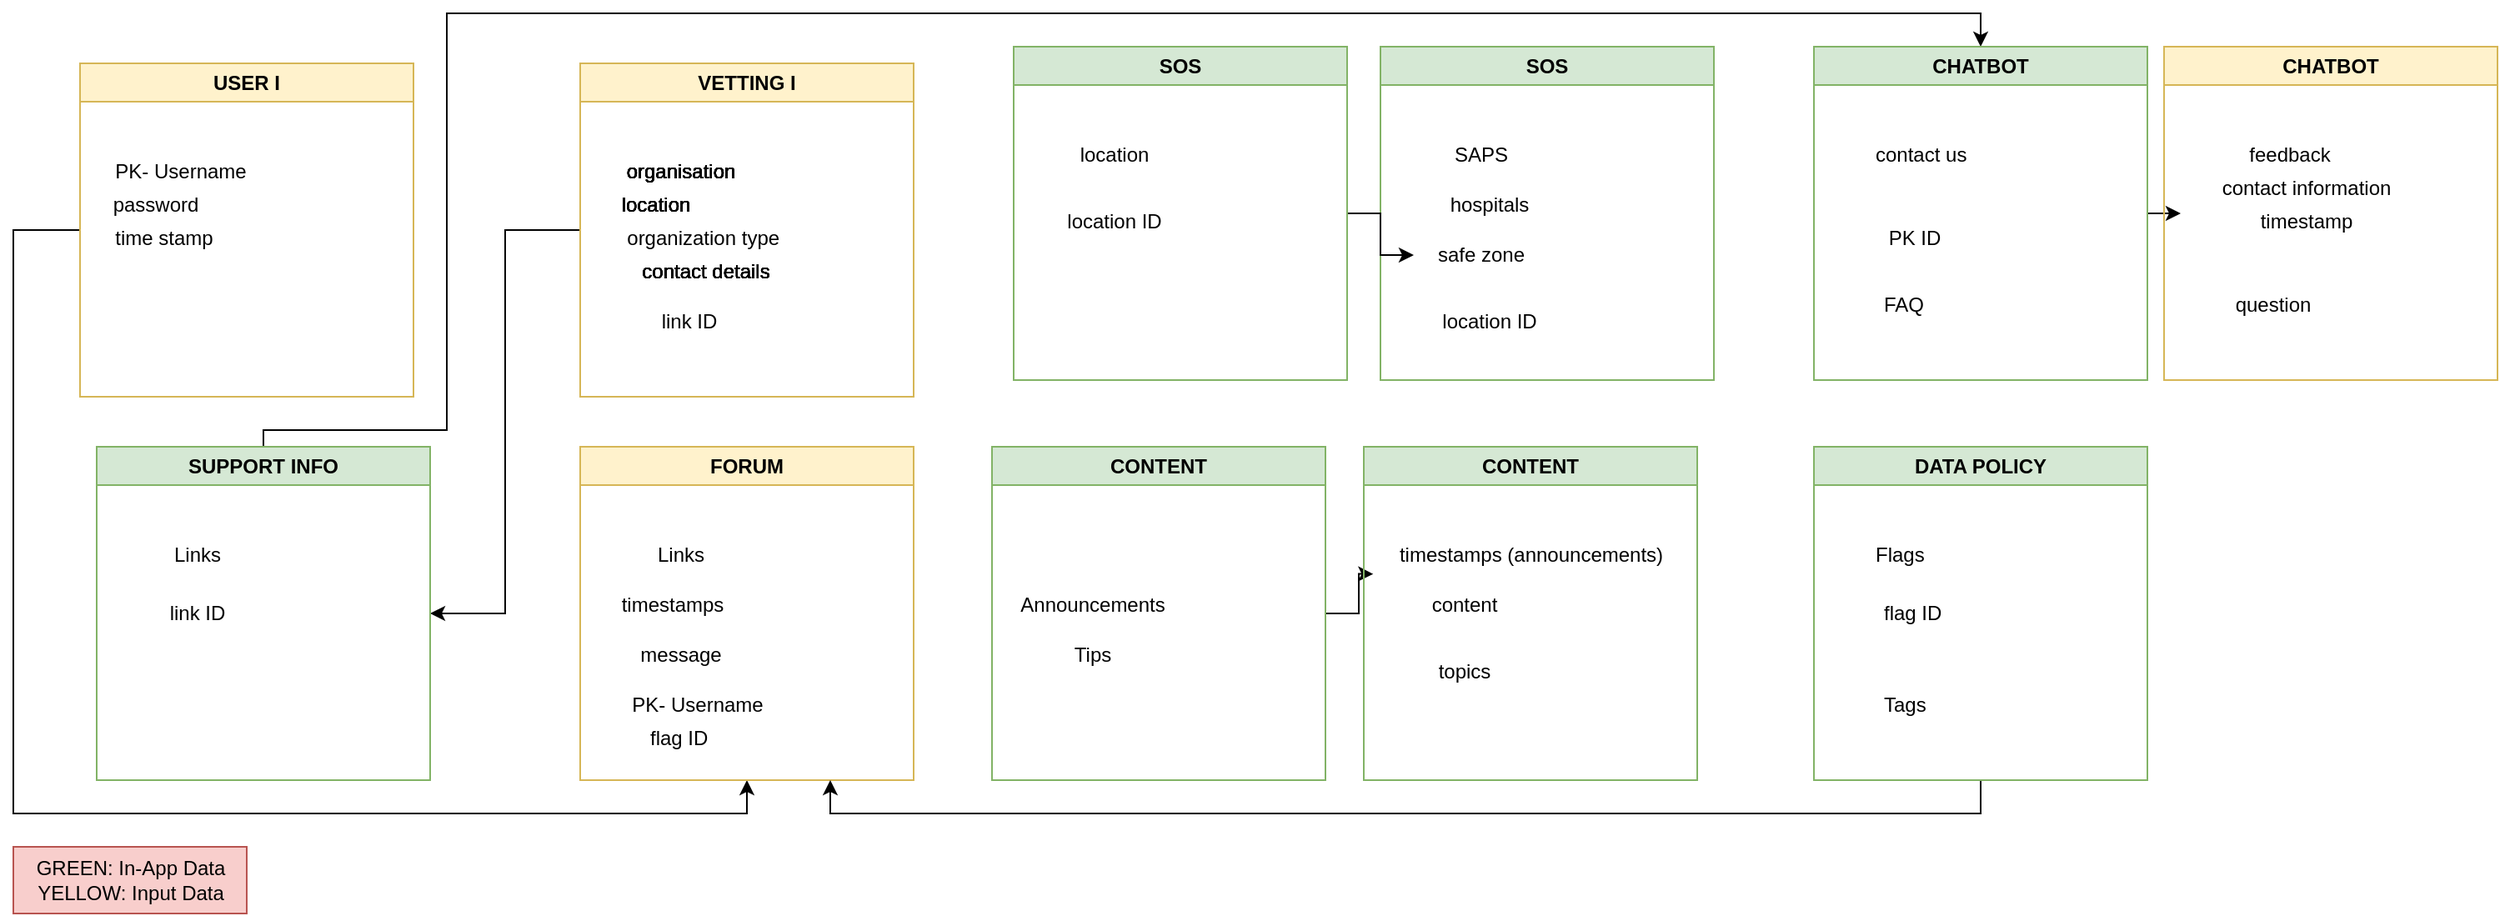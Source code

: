 <mxfile version="20.8.16" type="github">
  <diagram id="C5RBs43oDa-KdzZeNtuy" name="Page-1">
    <mxGraphModel dx="1661" dy="677" grid="1" gridSize="10" guides="1" tooltips="1" connect="1" arrows="1" fold="1" page="1" pageScale="1" pageWidth="827" pageHeight="1169" math="0" shadow="0">
      <root>
        <mxCell id="WIyWlLk6GJQsqaUBKTNV-0" />
        <mxCell id="WIyWlLk6GJQsqaUBKTNV-1" parent="WIyWlLk6GJQsqaUBKTNV-0" />
        <mxCell id="6yo70VMg6lP2LdjrL4yp-57" style="edgeStyle=orthogonalEdgeStyle;rounded=0;orthogonalLoop=1;jettySize=auto;html=1;entryX=0.5;entryY=1;entryDx=0;entryDy=0;" parent="WIyWlLk6GJQsqaUBKTNV-1" source="6yo70VMg6lP2LdjrL4yp-1" target="6yo70VMg6lP2LdjrL4yp-25" edge="1">
          <mxGeometry relative="1" as="geometry">
            <Array as="points">
              <mxPoint x="40" y="180" />
              <mxPoint x="40" y="530" />
              <mxPoint x="480" y="530" />
            </Array>
          </mxGeometry>
        </mxCell>
        <mxCell id="6yo70VMg6lP2LdjrL4yp-1" value="USER I" style="swimlane;whiteSpace=wrap;html=1;fillColor=#fff2cc;strokeColor=#d6b656;" parent="WIyWlLk6GJQsqaUBKTNV-1" vertex="1">
          <mxGeometry x="80" y="80" width="200" height="200" as="geometry" />
        </mxCell>
        <mxCell id="6yo70VMg6lP2LdjrL4yp-2" value="PK- Username" style="text;html=1;align=center;verticalAlign=middle;resizable=0;points=[];autosize=1;strokeColor=none;fillColor=none;" parent="6yo70VMg6lP2LdjrL4yp-1" vertex="1">
          <mxGeometry x="10" y="50" width="100" height="30" as="geometry" />
        </mxCell>
        <mxCell id="6yo70VMg6lP2LdjrL4yp-3" value="time stamp" style="text;html=1;align=center;verticalAlign=middle;resizable=0;points=[];autosize=1;strokeColor=none;fillColor=none;" parent="6yo70VMg6lP2LdjrL4yp-1" vertex="1">
          <mxGeometry x="10" y="90" width="80" height="30" as="geometry" />
        </mxCell>
        <mxCell id="6yo70VMg6lP2LdjrL4yp-4" value="password" style="text;html=1;align=center;verticalAlign=middle;resizable=0;points=[];autosize=1;strokeColor=none;fillColor=none;" parent="6yo70VMg6lP2LdjrL4yp-1" vertex="1">
          <mxGeometry x="10" y="70" width="70" height="30" as="geometry" />
        </mxCell>
        <mxCell id="6yo70VMg6lP2LdjrL4yp-72" style="edgeStyle=orthogonalEdgeStyle;rounded=0;orthogonalLoop=1;jettySize=auto;html=1;entryX=1;entryY=0.5;entryDx=0;entryDy=0;" parent="WIyWlLk6GJQsqaUBKTNV-1" source="6yo70VMg6lP2LdjrL4yp-5" target="6yo70VMg6lP2LdjrL4yp-20" edge="1">
          <mxGeometry relative="1" as="geometry" />
        </mxCell>
        <mxCell id="6yo70VMg6lP2LdjrL4yp-5" value="VETTING I" style="swimlane;whiteSpace=wrap;html=1;fillColor=#fff2cc;strokeColor=#d6b656;" parent="WIyWlLk6GJQsqaUBKTNV-1" vertex="1">
          <mxGeometry x="380" y="80" width="200" height="200" as="geometry" />
        </mxCell>
        <mxCell id="6yo70VMg6lP2LdjrL4yp-6" value="organisation" style="text;html=1;align=center;verticalAlign=middle;resizable=0;points=[];autosize=1;strokeColor=none;fillColor=none;" parent="6yo70VMg6lP2LdjrL4yp-5" vertex="1">
          <mxGeometry x="15" y="50" width="90" height="30" as="geometry" />
        </mxCell>
        <mxCell id="6yo70VMg6lP2LdjrL4yp-7" value="organization type&amp;nbsp;" style="text;html=1;align=center;verticalAlign=middle;resizable=0;points=[];autosize=1;strokeColor=none;fillColor=none;" parent="6yo70VMg6lP2LdjrL4yp-5" vertex="1">
          <mxGeometry x="15" y="90" width="120" height="30" as="geometry" />
        </mxCell>
        <mxCell id="6yo70VMg6lP2LdjrL4yp-8" value="location" style="text;html=1;align=center;verticalAlign=middle;resizable=0;points=[];autosize=1;strokeColor=none;fillColor=none;" parent="6yo70VMg6lP2LdjrL4yp-5" vertex="1">
          <mxGeometry x="15" y="70" width="60" height="30" as="geometry" />
        </mxCell>
        <mxCell id="6yo70VMg6lP2LdjrL4yp-9" value="contact details" style="text;html=1;align=center;verticalAlign=middle;resizable=0;points=[];autosize=1;strokeColor=none;fillColor=none;" parent="6yo70VMg6lP2LdjrL4yp-5" vertex="1">
          <mxGeometry x="25" y="110" width="100" height="30" as="geometry" />
        </mxCell>
        <mxCell id="6yo70VMg6lP2LdjrL4yp-58" value="link ID" style="text;html=1;align=center;verticalAlign=middle;resizable=0;points=[];autosize=1;strokeColor=none;fillColor=none;" parent="6yo70VMg6lP2LdjrL4yp-5" vertex="1">
          <mxGeometry x="35" y="140" width="60" height="30" as="geometry" />
        </mxCell>
        <mxCell id="yurnyccXjnJKwhIjf-WH-0" value="organisation" style="text;html=1;align=center;verticalAlign=middle;resizable=0;points=[];autosize=1;strokeColor=none;fillColor=none;" vertex="1" parent="6yo70VMg6lP2LdjrL4yp-5">
          <mxGeometry x="15" y="50" width="90" height="30" as="geometry" />
        </mxCell>
        <mxCell id="yurnyccXjnJKwhIjf-WH-1" value="contact details" style="text;html=1;align=center;verticalAlign=middle;resizable=0;points=[];autosize=1;strokeColor=none;fillColor=none;" vertex="1" parent="6yo70VMg6lP2LdjrL4yp-5">
          <mxGeometry x="25" y="110" width="100" height="30" as="geometry" />
        </mxCell>
        <mxCell id="yurnyccXjnJKwhIjf-WH-2" value="organisation" style="text;html=1;align=center;verticalAlign=middle;resizable=0;points=[];autosize=1;strokeColor=none;fillColor=none;" vertex="1" parent="6yo70VMg6lP2LdjrL4yp-5">
          <mxGeometry x="15" y="50" width="90" height="30" as="geometry" />
        </mxCell>
        <mxCell id="yurnyccXjnJKwhIjf-WH-3" value="contact details" style="text;html=1;align=center;verticalAlign=middle;resizable=0;points=[];autosize=1;strokeColor=none;fillColor=none;" vertex="1" parent="6yo70VMg6lP2LdjrL4yp-5">
          <mxGeometry x="25" y="110" width="100" height="30" as="geometry" />
        </mxCell>
        <mxCell id="yurnyccXjnJKwhIjf-WH-4" value="location" style="text;html=1;align=center;verticalAlign=middle;resizable=0;points=[];autosize=1;strokeColor=none;fillColor=none;" vertex="1" parent="6yo70VMg6lP2LdjrL4yp-5">
          <mxGeometry x="15" y="70" width="60" height="30" as="geometry" />
        </mxCell>
        <mxCell id="yurnyccXjnJKwhIjf-WH-5" value="organisation" style="text;html=1;align=center;verticalAlign=middle;resizable=0;points=[];autosize=1;strokeColor=none;fillColor=none;" vertex="1" parent="6yo70VMg6lP2LdjrL4yp-5">
          <mxGeometry x="15" y="50" width="90" height="30" as="geometry" />
        </mxCell>
        <mxCell id="yurnyccXjnJKwhIjf-WH-6" value="contact details" style="text;html=1;align=center;verticalAlign=middle;resizable=0;points=[];autosize=1;strokeColor=none;fillColor=none;" vertex="1" parent="6yo70VMg6lP2LdjrL4yp-5">
          <mxGeometry x="25" y="110" width="100" height="30" as="geometry" />
        </mxCell>
        <mxCell id="yurnyccXjnJKwhIjf-WH-7" value="location" style="text;html=1;align=center;verticalAlign=middle;resizable=0;points=[];autosize=1;strokeColor=none;fillColor=none;" vertex="1" parent="6yo70VMg6lP2LdjrL4yp-5">
          <mxGeometry x="15" y="70" width="60" height="30" as="geometry" />
        </mxCell>
        <mxCell id="yurnyccXjnJKwhIjf-WH-8" value="organisation" style="text;html=1;align=center;verticalAlign=middle;resizable=0;points=[];autosize=1;strokeColor=none;fillColor=none;" vertex="1" parent="6yo70VMg6lP2LdjrL4yp-5">
          <mxGeometry x="15" y="50" width="90" height="30" as="geometry" />
        </mxCell>
        <mxCell id="yurnyccXjnJKwhIjf-WH-9" value="contact details" style="text;html=1;align=center;verticalAlign=middle;resizable=0;points=[];autosize=1;strokeColor=none;fillColor=none;" vertex="1" parent="6yo70VMg6lP2LdjrL4yp-5">
          <mxGeometry x="25" y="110" width="100" height="30" as="geometry" />
        </mxCell>
        <mxCell id="yurnyccXjnJKwhIjf-WH-10" value="location" style="text;html=1;align=center;verticalAlign=middle;resizable=0;points=[];autosize=1;strokeColor=none;fillColor=none;" vertex="1" parent="6yo70VMg6lP2LdjrL4yp-5">
          <mxGeometry x="15" y="70" width="60" height="30" as="geometry" />
        </mxCell>
        <mxCell id="yurnyccXjnJKwhIjf-WH-11" value="organisation" style="text;html=1;align=center;verticalAlign=middle;resizable=0;points=[];autosize=1;strokeColor=none;fillColor=none;" vertex="1" parent="6yo70VMg6lP2LdjrL4yp-5">
          <mxGeometry x="15" y="50" width="90" height="30" as="geometry" />
        </mxCell>
        <mxCell id="yurnyccXjnJKwhIjf-WH-12" value="contact details" style="text;html=1;align=center;verticalAlign=middle;resizable=0;points=[];autosize=1;strokeColor=none;fillColor=none;" vertex="1" parent="6yo70VMg6lP2LdjrL4yp-5">
          <mxGeometry x="25" y="110" width="100" height="30" as="geometry" />
        </mxCell>
        <mxCell id="yurnyccXjnJKwhIjf-WH-13" value="location" style="text;html=1;align=center;verticalAlign=middle;resizable=0;points=[];autosize=1;strokeColor=none;fillColor=none;" vertex="1" parent="6yo70VMg6lP2LdjrL4yp-5">
          <mxGeometry x="15" y="70" width="60" height="30" as="geometry" />
        </mxCell>
        <mxCell id="yurnyccXjnJKwhIjf-WH-14" value="organisation" style="text;html=1;align=center;verticalAlign=middle;resizable=0;points=[];autosize=1;strokeColor=none;fillColor=none;" vertex="1" parent="6yo70VMg6lP2LdjrL4yp-5">
          <mxGeometry x="15" y="50" width="90" height="30" as="geometry" />
        </mxCell>
        <mxCell id="yurnyccXjnJKwhIjf-WH-16" value="location" style="text;html=1;align=center;verticalAlign=middle;resizable=0;points=[];autosize=1;strokeColor=none;fillColor=none;" vertex="1" parent="6yo70VMg6lP2LdjrL4yp-5">
          <mxGeometry x="15" y="70" width="60" height="30" as="geometry" />
        </mxCell>
        <mxCell id="6yo70VMg6lP2LdjrL4yp-10" value="SOS" style="swimlane;whiteSpace=wrap;html=1;fillColor=#d5e8d4;strokeColor=#82b366;" parent="WIyWlLk6GJQsqaUBKTNV-1" vertex="1">
          <mxGeometry x="860" y="70" width="200" height="200" as="geometry" />
        </mxCell>
        <mxCell id="6yo70VMg6lP2LdjrL4yp-11" value="SAPS" style="text;html=1;align=center;verticalAlign=middle;resizable=0;points=[];autosize=1;strokeColor=none;fillColor=none;" parent="6yo70VMg6lP2LdjrL4yp-10" vertex="1">
          <mxGeometry x="30" y="50" width="60" height="30" as="geometry" />
        </mxCell>
        <mxCell id="6yo70VMg6lP2LdjrL4yp-13" value="hospitals" style="text;html=1;align=center;verticalAlign=middle;resizable=0;points=[];autosize=1;strokeColor=none;fillColor=none;" parent="6yo70VMg6lP2LdjrL4yp-10" vertex="1">
          <mxGeometry x="30" y="80" width="70" height="30" as="geometry" />
        </mxCell>
        <mxCell id="6yo70VMg6lP2LdjrL4yp-14" value="safe zone" style="text;html=1;align=center;verticalAlign=middle;resizable=0;points=[];autosize=1;strokeColor=none;fillColor=none;" parent="6yo70VMg6lP2LdjrL4yp-10" vertex="1">
          <mxGeometry x="20" y="110" width="80" height="30" as="geometry" />
        </mxCell>
        <mxCell id="6yo70VMg6lP2LdjrL4yp-62" value="location ID" style="text;html=1;align=center;verticalAlign=middle;resizable=0;points=[];autosize=1;strokeColor=none;fillColor=none;" parent="6yo70VMg6lP2LdjrL4yp-10" vertex="1">
          <mxGeometry x="25" y="150" width="80" height="30" as="geometry" />
        </mxCell>
        <mxCell id="6yo70VMg6lP2LdjrL4yp-63" value="" style="edgeStyle=orthogonalEdgeStyle;rounded=0;orthogonalLoop=1;jettySize=auto;html=1;" parent="WIyWlLk6GJQsqaUBKTNV-1" source="6yo70VMg6lP2LdjrL4yp-15" target="6yo70VMg6lP2LdjrL4yp-14" edge="1">
          <mxGeometry relative="1" as="geometry" />
        </mxCell>
        <mxCell id="6yo70VMg6lP2LdjrL4yp-15" value="SOS" style="swimlane;whiteSpace=wrap;html=1;fillColor=#d5e8d4;strokeColor=#82b366;" parent="WIyWlLk6GJQsqaUBKTNV-1" vertex="1">
          <mxGeometry x="640" y="70" width="200" height="200" as="geometry" />
        </mxCell>
        <mxCell id="6yo70VMg6lP2LdjrL4yp-16" value="location" style="text;html=1;align=center;verticalAlign=middle;resizable=0;points=[];autosize=1;strokeColor=none;fillColor=none;" parent="6yo70VMg6lP2LdjrL4yp-15" vertex="1">
          <mxGeometry x="30" y="50" width="60" height="30" as="geometry" />
        </mxCell>
        <mxCell id="6yo70VMg6lP2LdjrL4yp-61" value="location ID" style="text;html=1;align=center;verticalAlign=middle;resizable=0;points=[];autosize=1;strokeColor=none;fillColor=none;" parent="6yo70VMg6lP2LdjrL4yp-15" vertex="1">
          <mxGeometry x="20" y="90" width="80" height="30" as="geometry" />
        </mxCell>
        <mxCell id="6yo70VMg6lP2LdjrL4yp-55" style="edgeStyle=orthogonalEdgeStyle;rounded=0;orthogonalLoop=1;jettySize=auto;html=1;entryX=0.5;entryY=0;entryDx=0;entryDy=0;" parent="WIyWlLk6GJQsqaUBKTNV-1" source="6yo70VMg6lP2LdjrL4yp-20" target="6yo70VMg6lP2LdjrL4yp-37" edge="1">
          <mxGeometry relative="1" as="geometry">
            <Array as="points">
              <mxPoint x="190" y="300" />
              <mxPoint x="300" y="300" />
              <mxPoint x="300" y="50" />
              <mxPoint x="1220" y="50" />
            </Array>
          </mxGeometry>
        </mxCell>
        <mxCell id="6yo70VMg6lP2LdjrL4yp-20" value="SUPPORT INFO" style="swimlane;whiteSpace=wrap;html=1;fillColor=#d5e8d4;strokeColor=#82b366;" parent="WIyWlLk6GJQsqaUBKTNV-1" vertex="1">
          <mxGeometry x="90" y="310" width="200" height="200" as="geometry" />
        </mxCell>
        <mxCell id="6yo70VMg6lP2LdjrL4yp-21" value="Links" style="text;html=1;align=center;verticalAlign=middle;resizable=0;points=[];autosize=1;strokeColor=none;fillColor=none;" parent="6yo70VMg6lP2LdjrL4yp-20" vertex="1">
          <mxGeometry x="35" y="50" width="50" height="30" as="geometry" />
        </mxCell>
        <mxCell id="6yo70VMg6lP2LdjrL4yp-53" value="link ID" style="text;html=1;align=center;verticalAlign=middle;resizable=0;points=[];autosize=1;strokeColor=none;fillColor=none;" parent="6yo70VMg6lP2LdjrL4yp-20" vertex="1">
          <mxGeometry x="30" y="85" width="60" height="30" as="geometry" />
        </mxCell>
        <mxCell id="6yo70VMg6lP2LdjrL4yp-25" value="FORUM" style="swimlane;whiteSpace=wrap;html=1;fillColor=#fff2cc;strokeColor=#d6b656;" parent="WIyWlLk6GJQsqaUBKTNV-1" vertex="1">
          <mxGeometry x="380" y="310" width="200" height="200" as="geometry" />
        </mxCell>
        <mxCell id="6yo70VMg6lP2LdjrL4yp-26" value="Links" style="text;html=1;align=center;verticalAlign=middle;resizable=0;points=[];autosize=1;strokeColor=none;fillColor=none;" parent="6yo70VMg6lP2LdjrL4yp-25" vertex="1">
          <mxGeometry x="35" y="50" width="50" height="30" as="geometry" />
        </mxCell>
        <mxCell id="6yo70VMg6lP2LdjrL4yp-27" value="timestamps" style="text;html=1;align=center;verticalAlign=middle;resizable=0;points=[];autosize=1;strokeColor=none;fillColor=none;" parent="6yo70VMg6lP2LdjrL4yp-25" vertex="1">
          <mxGeometry x="15" y="80" width="80" height="30" as="geometry" />
        </mxCell>
        <mxCell id="6yo70VMg6lP2LdjrL4yp-28" value="message" style="text;html=1;align=center;verticalAlign=middle;resizable=0;points=[];autosize=1;strokeColor=none;fillColor=none;" parent="6yo70VMg6lP2LdjrL4yp-25" vertex="1">
          <mxGeometry x="25" y="110" width="70" height="30" as="geometry" />
        </mxCell>
        <mxCell id="6yo70VMg6lP2LdjrL4yp-56" value="PK- Username" style="text;html=1;align=center;verticalAlign=middle;resizable=0;points=[];autosize=1;strokeColor=none;fillColor=none;" parent="6yo70VMg6lP2LdjrL4yp-25" vertex="1">
          <mxGeometry x="20" y="140" width="100" height="30" as="geometry" />
        </mxCell>
        <mxCell id="6yo70VMg6lP2LdjrL4yp-68" value="flag ID" style="text;html=1;align=left;verticalAlign=middle;resizable=0;points=[];autosize=1;strokeColor=none;fillColor=none;" parent="6yo70VMg6lP2LdjrL4yp-25" vertex="1">
          <mxGeometry x="40" y="160" width="60" height="30" as="geometry" />
        </mxCell>
        <mxCell id="6yo70VMg6lP2LdjrL4yp-64" style="edgeStyle=orthogonalEdgeStyle;rounded=0;orthogonalLoop=1;jettySize=auto;html=1;entryX=-0.024;entryY=0.878;entryDx=0;entryDy=0;entryPerimeter=0;" parent="WIyWlLk6GJQsqaUBKTNV-1" source="6yo70VMg6lP2LdjrL4yp-29" target="6yo70VMg6lP2LdjrL4yp-34" edge="1">
          <mxGeometry relative="1" as="geometry" />
        </mxCell>
        <mxCell id="6yo70VMg6lP2LdjrL4yp-29" value="CONTENT" style="swimlane;whiteSpace=wrap;html=1;fillColor=#d5e8d4;strokeColor=#82b366;" parent="WIyWlLk6GJQsqaUBKTNV-1" vertex="1">
          <mxGeometry x="627" y="310" width="200" height="200" as="geometry" />
        </mxCell>
        <mxCell id="6yo70VMg6lP2LdjrL4yp-31" value="Announcements" style="text;html=1;align=center;verticalAlign=middle;resizable=0;points=[];autosize=1;strokeColor=none;fillColor=none;" parent="6yo70VMg6lP2LdjrL4yp-29" vertex="1">
          <mxGeometry x="5" y="80" width="110" height="30" as="geometry" />
        </mxCell>
        <mxCell id="6yo70VMg6lP2LdjrL4yp-32" value="Tips" style="text;html=1;align=center;verticalAlign=middle;resizable=0;points=[];autosize=1;strokeColor=none;fillColor=none;" parent="6yo70VMg6lP2LdjrL4yp-29" vertex="1">
          <mxGeometry x="35" y="110" width="50" height="30" as="geometry" />
        </mxCell>
        <mxCell id="6yo70VMg6lP2LdjrL4yp-33" value="CONTENT" style="swimlane;whiteSpace=wrap;html=1;fillColor=#d5e8d4;strokeColor=#82b366;" parent="WIyWlLk6GJQsqaUBKTNV-1" vertex="1">
          <mxGeometry x="850" y="310" width="200" height="200" as="geometry" />
        </mxCell>
        <mxCell id="6yo70VMg6lP2LdjrL4yp-34" value="timestamps (announcements)" style="text;html=1;align=center;verticalAlign=middle;resizable=0;points=[];autosize=1;strokeColor=none;fillColor=none;" parent="6yo70VMg6lP2LdjrL4yp-33" vertex="1">
          <mxGeometry x="10" y="50" width="180" height="30" as="geometry" />
        </mxCell>
        <mxCell id="6yo70VMg6lP2LdjrL4yp-35" value="content" style="text;html=1;align=center;verticalAlign=middle;resizable=0;points=[];autosize=1;strokeColor=none;fillColor=none;" parent="6yo70VMg6lP2LdjrL4yp-33" vertex="1">
          <mxGeometry x="30" y="80" width="60" height="30" as="geometry" />
        </mxCell>
        <mxCell id="6yo70VMg6lP2LdjrL4yp-65" value="topics" style="text;html=1;align=center;verticalAlign=middle;resizable=0;points=[];autosize=1;strokeColor=none;fillColor=none;" parent="6yo70VMg6lP2LdjrL4yp-33" vertex="1">
          <mxGeometry x="35" y="120" width="50" height="30" as="geometry" />
        </mxCell>
        <mxCell id="6yo70VMg6lP2LdjrL4yp-70" style="edgeStyle=orthogonalEdgeStyle;rounded=0;orthogonalLoop=1;jettySize=auto;html=1;" parent="WIyWlLk6GJQsqaUBKTNV-1" source="6yo70VMg6lP2LdjrL4yp-37" edge="1">
          <mxGeometry relative="1" as="geometry">
            <mxPoint x="1340" y="170" as="targetPoint" />
          </mxGeometry>
        </mxCell>
        <mxCell id="6yo70VMg6lP2LdjrL4yp-37" value="CHATBOT" style="swimlane;whiteSpace=wrap;html=1;fillColor=#d5e8d4;strokeColor=#82b366;align=center;" parent="WIyWlLk6GJQsqaUBKTNV-1" vertex="1">
          <mxGeometry x="1120" y="70" width="200" height="200" as="geometry" />
        </mxCell>
        <mxCell id="6yo70VMg6lP2LdjrL4yp-41" value="contact us" style="text;html=1;align=left;verticalAlign=middle;resizable=0;points=[];autosize=1;strokeColor=none;fillColor=none;" parent="6yo70VMg6lP2LdjrL4yp-37" vertex="1">
          <mxGeometry x="35" y="50" width="80" height="30" as="geometry" />
        </mxCell>
        <mxCell id="6yo70VMg6lP2LdjrL4yp-30" value="FAQ" style="text;html=1;align=left;verticalAlign=middle;resizable=0;points=[];autosize=1;strokeColor=none;fillColor=none;" parent="6yo70VMg6lP2LdjrL4yp-37" vertex="1">
          <mxGeometry x="40" y="140" width="50" height="30" as="geometry" />
        </mxCell>
        <mxCell id="6yo70VMg6lP2LdjrL4yp-54" value="PK ID" style="text;html=1;align=center;verticalAlign=middle;resizable=0;points=[];autosize=1;strokeColor=none;fillColor=none;" parent="6yo70VMg6lP2LdjrL4yp-37" vertex="1">
          <mxGeometry x="35" y="100" width="50" height="30" as="geometry" />
        </mxCell>
        <mxCell id="6yo70VMg6lP2LdjrL4yp-42" value="CHATBOT" style="swimlane;whiteSpace=wrap;html=1;fillColor=#fff2cc;strokeColor=#d6b656;" parent="WIyWlLk6GJQsqaUBKTNV-1" vertex="1">
          <mxGeometry x="1330" y="70" width="200" height="200" as="geometry" />
        </mxCell>
        <mxCell id="6yo70VMg6lP2LdjrL4yp-43" value="feedback" style="text;html=1;align=center;verticalAlign=middle;resizable=0;points=[];autosize=1;strokeColor=none;fillColor=none;" parent="6yo70VMg6lP2LdjrL4yp-42" vertex="1">
          <mxGeometry x="40" y="50" width="70" height="30" as="geometry" />
        </mxCell>
        <mxCell id="6yo70VMg6lP2LdjrL4yp-44" value="question" style="text;html=1;align=center;verticalAlign=middle;resizable=0;points=[];autosize=1;strokeColor=none;fillColor=none;" parent="6yo70VMg6lP2LdjrL4yp-42" vertex="1">
          <mxGeometry x="30" y="140" width="70" height="30" as="geometry" />
        </mxCell>
        <mxCell id="6yo70VMg6lP2LdjrL4yp-45" value="contact information" style="text;html=1;align=center;verticalAlign=middle;resizable=0;points=[];autosize=1;strokeColor=none;fillColor=none;" parent="6yo70VMg6lP2LdjrL4yp-42" vertex="1">
          <mxGeometry x="25" y="70" width="120" height="30" as="geometry" />
        </mxCell>
        <mxCell id="6yo70VMg6lP2LdjrL4yp-49" value="timestamp" style="text;html=1;align=center;verticalAlign=middle;resizable=0;points=[];autosize=1;strokeColor=none;fillColor=none;" parent="6yo70VMg6lP2LdjrL4yp-42" vertex="1">
          <mxGeometry x="45" y="90" width="80" height="30" as="geometry" />
        </mxCell>
        <mxCell id="6yo70VMg6lP2LdjrL4yp-69" style="edgeStyle=orthogonalEdgeStyle;rounded=0;orthogonalLoop=1;jettySize=auto;html=1;entryX=0.75;entryY=1;entryDx=0;entryDy=0;" parent="WIyWlLk6GJQsqaUBKTNV-1" source="6yo70VMg6lP2LdjrL4yp-50" target="6yo70VMg6lP2LdjrL4yp-25" edge="1">
          <mxGeometry relative="1" as="geometry">
            <Array as="points">
              <mxPoint x="1220" y="530" />
              <mxPoint x="530" y="530" />
            </Array>
          </mxGeometry>
        </mxCell>
        <mxCell id="6yo70VMg6lP2LdjrL4yp-50" value="DATA POLICY" style="swimlane;whiteSpace=wrap;html=1;fillColor=#d5e8d4;strokeColor=#82b366;align=center;" parent="WIyWlLk6GJQsqaUBKTNV-1" vertex="1">
          <mxGeometry x="1120" y="310" width="200" height="200" as="geometry" />
        </mxCell>
        <mxCell id="6yo70VMg6lP2LdjrL4yp-51" value="Flags" style="text;html=1;align=left;verticalAlign=middle;resizable=0;points=[];autosize=1;strokeColor=none;fillColor=none;" parent="6yo70VMg6lP2LdjrL4yp-50" vertex="1">
          <mxGeometry x="35" y="50" width="50" height="30" as="geometry" />
        </mxCell>
        <mxCell id="6yo70VMg6lP2LdjrL4yp-52" value="Tags" style="text;html=1;align=left;verticalAlign=middle;resizable=0;points=[];autosize=1;strokeColor=none;fillColor=none;" parent="6yo70VMg6lP2LdjrL4yp-50" vertex="1">
          <mxGeometry x="40" y="140" width="50" height="30" as="geometry" />
        </mxCell>
        <mxCell id="6yo70VMg6lP2LdjrL4yp-67" value="flag ID" style="text;html=1;align=left;verticalAlign=middle;resizable=0;points=[];autosize=1;strokeColor=none;fillColor=none;" parent="6yo70VMg6lP2LdjrL4yp-50" vertex="1">
          <mxGeometry x="40" y="85" width="60" height="30" as="geometry" />
        </mxCell>
        <mxCell id="yurnyccXjnJKwhIjf-WH-17" value="GREEN: In-App Data&lt;br&gt;YELLOW: Input Data" style="text;html=1;align=center;verticalAlign=middle;resizable=0;points=[];autosize=1;strokeColor=#b85450;fillColor=#f8cecc;" vertex="1" parent="WIyWlLk6GJQsqaUBKTNV-1">
          <mxGeometry x="40" y="550" width="140" height="40" as="geometry" />
        </mxCell>
      </root>
    </mxGraphModel>
  </diagram>
</mxfile>
